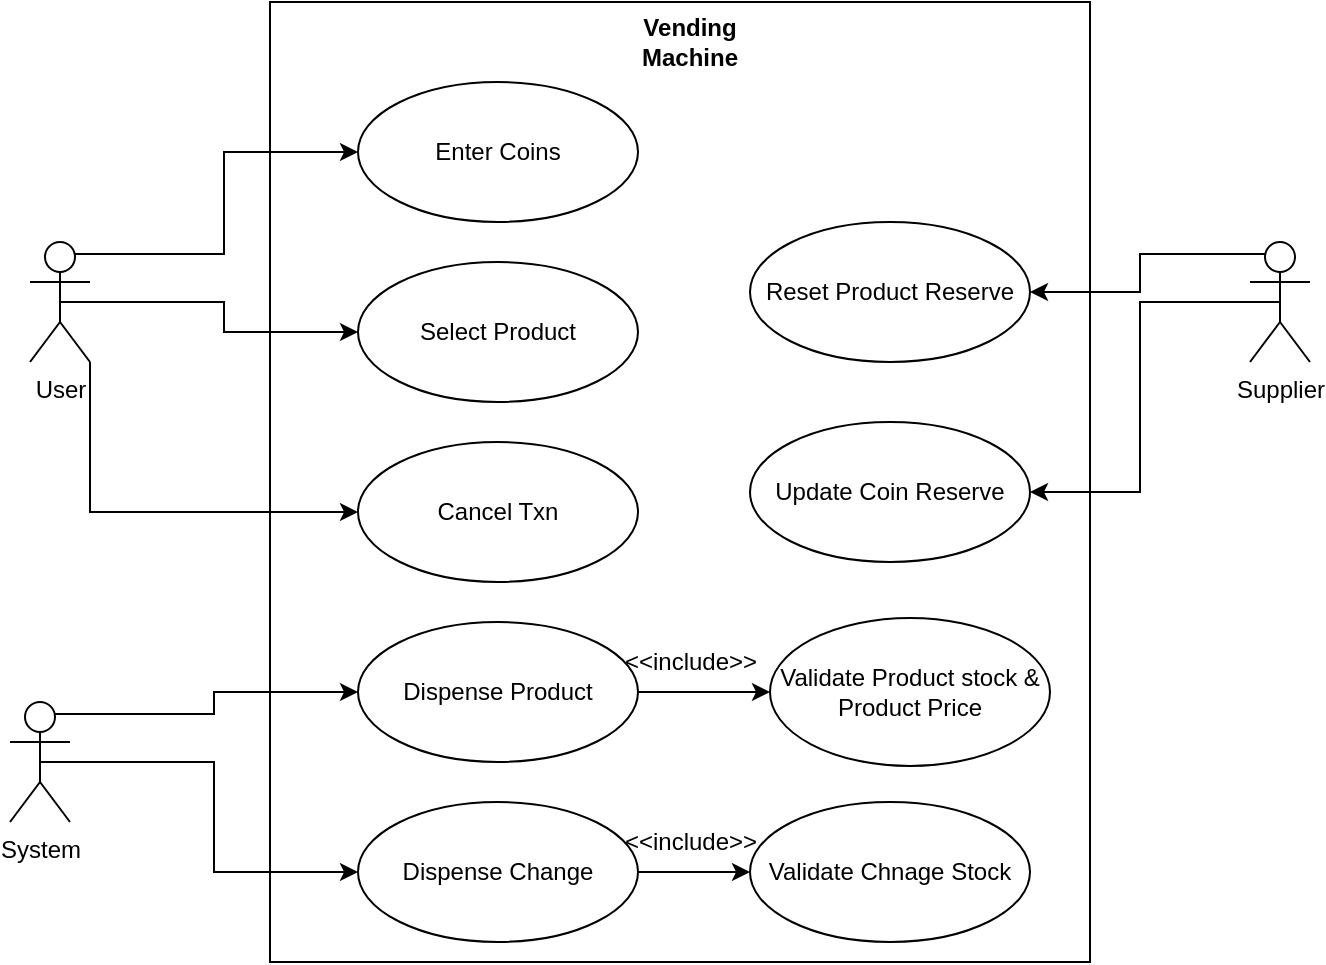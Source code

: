 <mxfile version="13.0.1" type="device"><diagram id="RqRAhZl8sXhZkzFtWkuZ" name="Page-1"><mxGraphModel dx="782" dy="478" grid="1" gridSize="10" guides="1" tooltips="1" connect="1" arrows="1" fold="1" page="1" pageScale="1" pageWidth="827" pageHeight="1169" math="0" shadow="0"><root><mxCell id="0"/><mxCell id="1" parent="0"/><mxCell id="wdkDv2ZqxYqM-IrpD0nB-1" value="Enter Coins" style="ellipse;whiteSpace=wrap;html=1;" vertex="1" parent="1"><mxGeometry x="274" y="60" width="140" height="70" as="geometry"/></mxCell><mxCell id="wdkDv2ZqxYqM-IrpD0nB-2" value="Select Product" style="ellipse;whiteSpace=wrap;html=1;" vertex="1" parent="1"><mxGeometry x="274" y="150" width="140" height="70" as="geometry"/></mxCell><mxCell id="wdkDv2ZqxYqM-IrpD0nB-3" value="Cancel Txn" style="ellipse;whiteSpace=wrap;html=1;" vertex="1" parent="1"><mxGeometry x="274" y="240" width="140" height="70" as="geometry"/></mxCell><mxCell id="wdkDv2ZqxYqM-IrpD0nB-4" value="Reset Product Reserve" style="ellipse;whiteSpace=wrap;html=1;" vertex="1" parent="1"><mxGeometry x="470" y="130" width="140" height="70" as="geometry"/></mxCell><mxCell id="wdkDv2ZqxYqM-IrpD0nB-6" value="Update Coin Reserve" style="ellipse;whiteSpace=wrap;html=1;" vertex="1" parent="1"><mxGeometry x="470" y="230" width="140" height="70" as="geometry"/></mxCell><mxCell id="wdkDv2ZqxYqM-IrpD0nB-24" style="edgeStyle=orthogonalEdgeStyle;rounded=0;orthogonalLoop=1;jettySize=auto;html=1;exitX=1;exitY=0.5;exitDx=0;exitDy=0;entryX=0;entryY=0.5;entryDx=0;entryDy=0;" edge="1" parent="1" source="wdkDv2ZqxYqM-IrpD0nB-7" target="wdkDv2ZqxYqM-IrpD0nB-9"><mxGeometry relative="1" as="geometry"/></mxCell><mxCell id="wdkDv2ZqxYqM-IrpD0nB-7" value="Dispense Product" style="ellipse;whiteSpace=wrap;html=1;" vertex="1" parent="1"><mxGeometry x="274" y="330" width="140" height="70" as="geometry"/></mxCell><mxCell id="wdkDv2ZqxYqM-IrpD0nB-26" style="edgeStyle=orthogonalEdgeStyle;rounded=0;orthogonalLoop=1;jettySize=auto;html=1;exitX=1;exitY=0.5;exitDx=0;exitDy=0;" edge="1" parent="1" source="wdkDv2ZqxYqM-IrpD0nB-8" target="wdkDv2ZqxYqM-IrpD0nB-10"><mxGeometry relative="1" as="geometry"/></mxCell><mxCell id="wdkDv2ZqxYqM-IrpD0nB-8" value="Dispense Change" style="ellipse;whiteSpace=wrap;html=1;" vertex="1" parent="1"><mxGeometry x="274" y="420" width="140" height="70" as="geometry"/></mxCell><mxCell id="wdkDv2ZqxYqM-IrpD0nB-9" value="Validate Product stock &amp;amp;&lt;br&gt;Product Price" style="ellipse;whiteSpace=wrap;html=1;" vertex="1" parent="1"><mxGeometry x="480" y="328" width="140" height="74" as="geometry"/></mxCell><mxCell id="wdkDv2ZqxYqM-IrpD0nB-10" value="Validate Chnage Stock" style="ellipse;whiteSpace=wrap;html=1;" vertex="1" parent="1"><mxGeometry x="470" y="420" width="140" height="70" as="geometry"/></mxCell><mxCell id="wdkDv2ZqxYqM-IrpD0nB-20" style="edgeStyle=orthogonalEdgeStyle;rounded=0;orthogonalLoop=1;jettySize=auto;html=1;exitX=0.75;exitY=0.1;exitDx=0;exitDy=0;exitPerimeter=0;entryX=0;entryY=0.5;entryDx=0;entryDy=0;" edge="1" parent="1" source="wdkDv2ZqxYqM-IrpD0nB-12" target="wdkDv2ZqxYqM-IrpD0nB-7"><mxGeometry relative="1" as="geometry"/></mxCell><mxCell id="wdkDv2ZqxYqM-IrpD0nB-21" style="edgeStyle=orthogonalEdgeStyle;rounded=0;orthogonalLoop=1;jettySize=auto;html=1;exitX=0.5;exitY=0.5;exitDx=0;exitDy=0;exitPerimeter=0;entryX=0;entryY=0.5;entryDx=0;entryDy=0;" edge="1" parent="1" source="wdkDv2ZqxYqM-IrpD0nB-12" target="wdkDv2ZqxYqM-IrpD0nB-8"><mxGeometry relative="1" as="geometry"/></mxCell><mxCell id="wdkDv2ZqxYqM-IrpD0nB-12" value="System" style="shape=umlActor;verticalLabelPosition=bottom;labelBackgroundColor=#ffffff;verticalAlign=top;html=1;" vertex="1" parent="1"><mxGeometry x="100" y="370" width="30" height="60" as="geometry"/></mxCell><mxCell id="wdkDv2ZqxYqM-IrpD0nB-17" style="edgeStyle=orthogonalEdgeStyle;rounded=0;orthogonalLoop=1;jettySize=auto;html=1;exitX=0.5;exitY=0.5;exitDx=0;exitDy=0;exitPerimeter=0;entryX=0;entryY=0.5;entryDx=0;entryDy=0;" edge="1" parent="1" source="wdkDv2ZqxYqM-IrpD0nB-13" target="wdkDv2ZqxYqM-IrpD0nB-2"><mxGeometry relative="1" as="geometry"/></mxCell><mxCell id="wdkDv2ZqxYqM-IrpD0nB-18" style="edgeStyle=orthogonalEdgeStyle;rounded=0;orthogonalLoop=1;jettySize=auto;html=1;exitX=0.75;exitY=0.1;exitDx=0;exitDy=0;exitPerimeter=0;entryX=0;entryY=0.5;entryDx=0;entryDy=0;" edge="1" parent="1" source="wdkDv2ZqxYqM-IrpD0nB-13" target="wdkDv2ZqxYqM-IrpD0nB-1"><mxGeometry relative="1" as="geometry"/></mxCell><mxCell id="wdkDv2ZqxYqM-IrpD0nB-19" style="edgeStyle=orthogonalEdgeStyle;rounded=0;orthogonalLoop=1;jettySize=auto;html=1;exitX=1;exitY=1;exitDx=0;exitDy=0;exitPerimeter=0;entryX=0;entryY=0.5;entryDx=0;entryDy=0;" edge="1" parent="1" source="wdkDv2ZqxYqM-IrpD0nB-13" target="wdkDv2ZqxYqM-IrpD0nB-3"><mxGeometry relative="1" as="geometry"/></mxCell><mxCell id="wdkDv2ZqxYqM-IrpD0nB-13" value="User" style="shape=umlActor;verticalLabelPosition=bottom;labelBackgroundColor=#ffffff;verticalAlign=top;html=1;" vertex="1" parent="1"><mxGeometry x="110" y="140" width="30" height="60" as="geometry"/></mxCell><mxCell id="wdkDv2ZqxYqM-IrpD0nB-22" style="edgeStyle=orthogonalEdgeStyle;rounded=0;orthogonalLoop=1;jettySize=auto;html=1;exitX=0.25;exitY=0.1;exitDx=0;exitDy=0;exitPerimeter=0;entryX=1;entryY=0.5;entryDx=0;entryDy=0;" edge="1" parent="1" source="wdkDv2ZqxYqM-IrpD0nB-14" target="wdkDv2ZqxYqM-IrpD0nB-4"><mxGeometry relative="1" as="geometry"/></mxCell><mxCell id="wdkDv2ZqxYqM-IrpD0nB-23" style="edgeStyle=orthogonalEdgeStyle;rounded=0;orthogonalLoop=1;jettySize=auto;html=1;exitX=0.5;exitY=0.5;exitDx=0;exitDy=0;exitPerimeter=0;entryX=1;entryY=0.5;entryDx=0;entryDy=0;" edge="1" parent="1" source="wdkDv2ZqxYqM-IrpD0nB-14" target="wdkDv2ZqxYqM-IrpD0nB-6"><mxGeometry relative="1" as="geometry"/></mxCell><mxCell id="wdkDv2ZqxYqM-IrpD0nB-14" value="Supplier" style="shape=umlActor;verticalLabelPosition=bottom;labelBackgroundColor=#ffffff;verticalAlign=top;html=1;" vertex="1" parent="1"><mxGeometry x="720" y="140" width="30" height="60" as="geometry"/></mxCell><mxCell id="wdkDv2ZqxYqM-IrpD0nB-25" value="&amp;lt;&amp;lt;include&amp;gt;&amp;gt;" style="text;html=1;align=center;verticalAlign=middle;resizable=0;points=[];autosize=1;" vertex="1" parent="1"><mxGeometry x="400" y="340" width="80" height="20" as="geometry"/></mxCell><mxCell id="wdkDv2ZqxYqM-IrpD0nB-27" value="&amp;lt;&amp;lt;include&amp;gt;&amp;gt;" style="text;html=1;align=center;verticalAlign=middle;resizable=0;points=[];autosize=1;" vertex="1" parent="1"><mxGeometry x="400" y="430" width="80" height="20" as="geometry"/></mxCell><mxCell id="wdkDv2ZqxYqM-IrpD0nB-28" value="" style="rounded=0;whiteSpace=wrap;html=1;fillColor=none;" vertex="1" parent="1"><mxGeometry x="230" y="20" width="410" height="480" as="geometry"/></mxCell><mxCell id="wdkDv2ZqxYqM-IrpD0nB-29" value="Vending Machine" style="text;html=1;strokeColor=none;fillColor=none;align=center;verticalAlign=middle;whiteSpace=wrap;rounded=0;fontStyle=1" vertex="1" parent="1"><mxGeometry x="420" y="30" width="40" height="20" as="geometry"/></mxCell></root></mxGraphModel></diagram></mxfile>